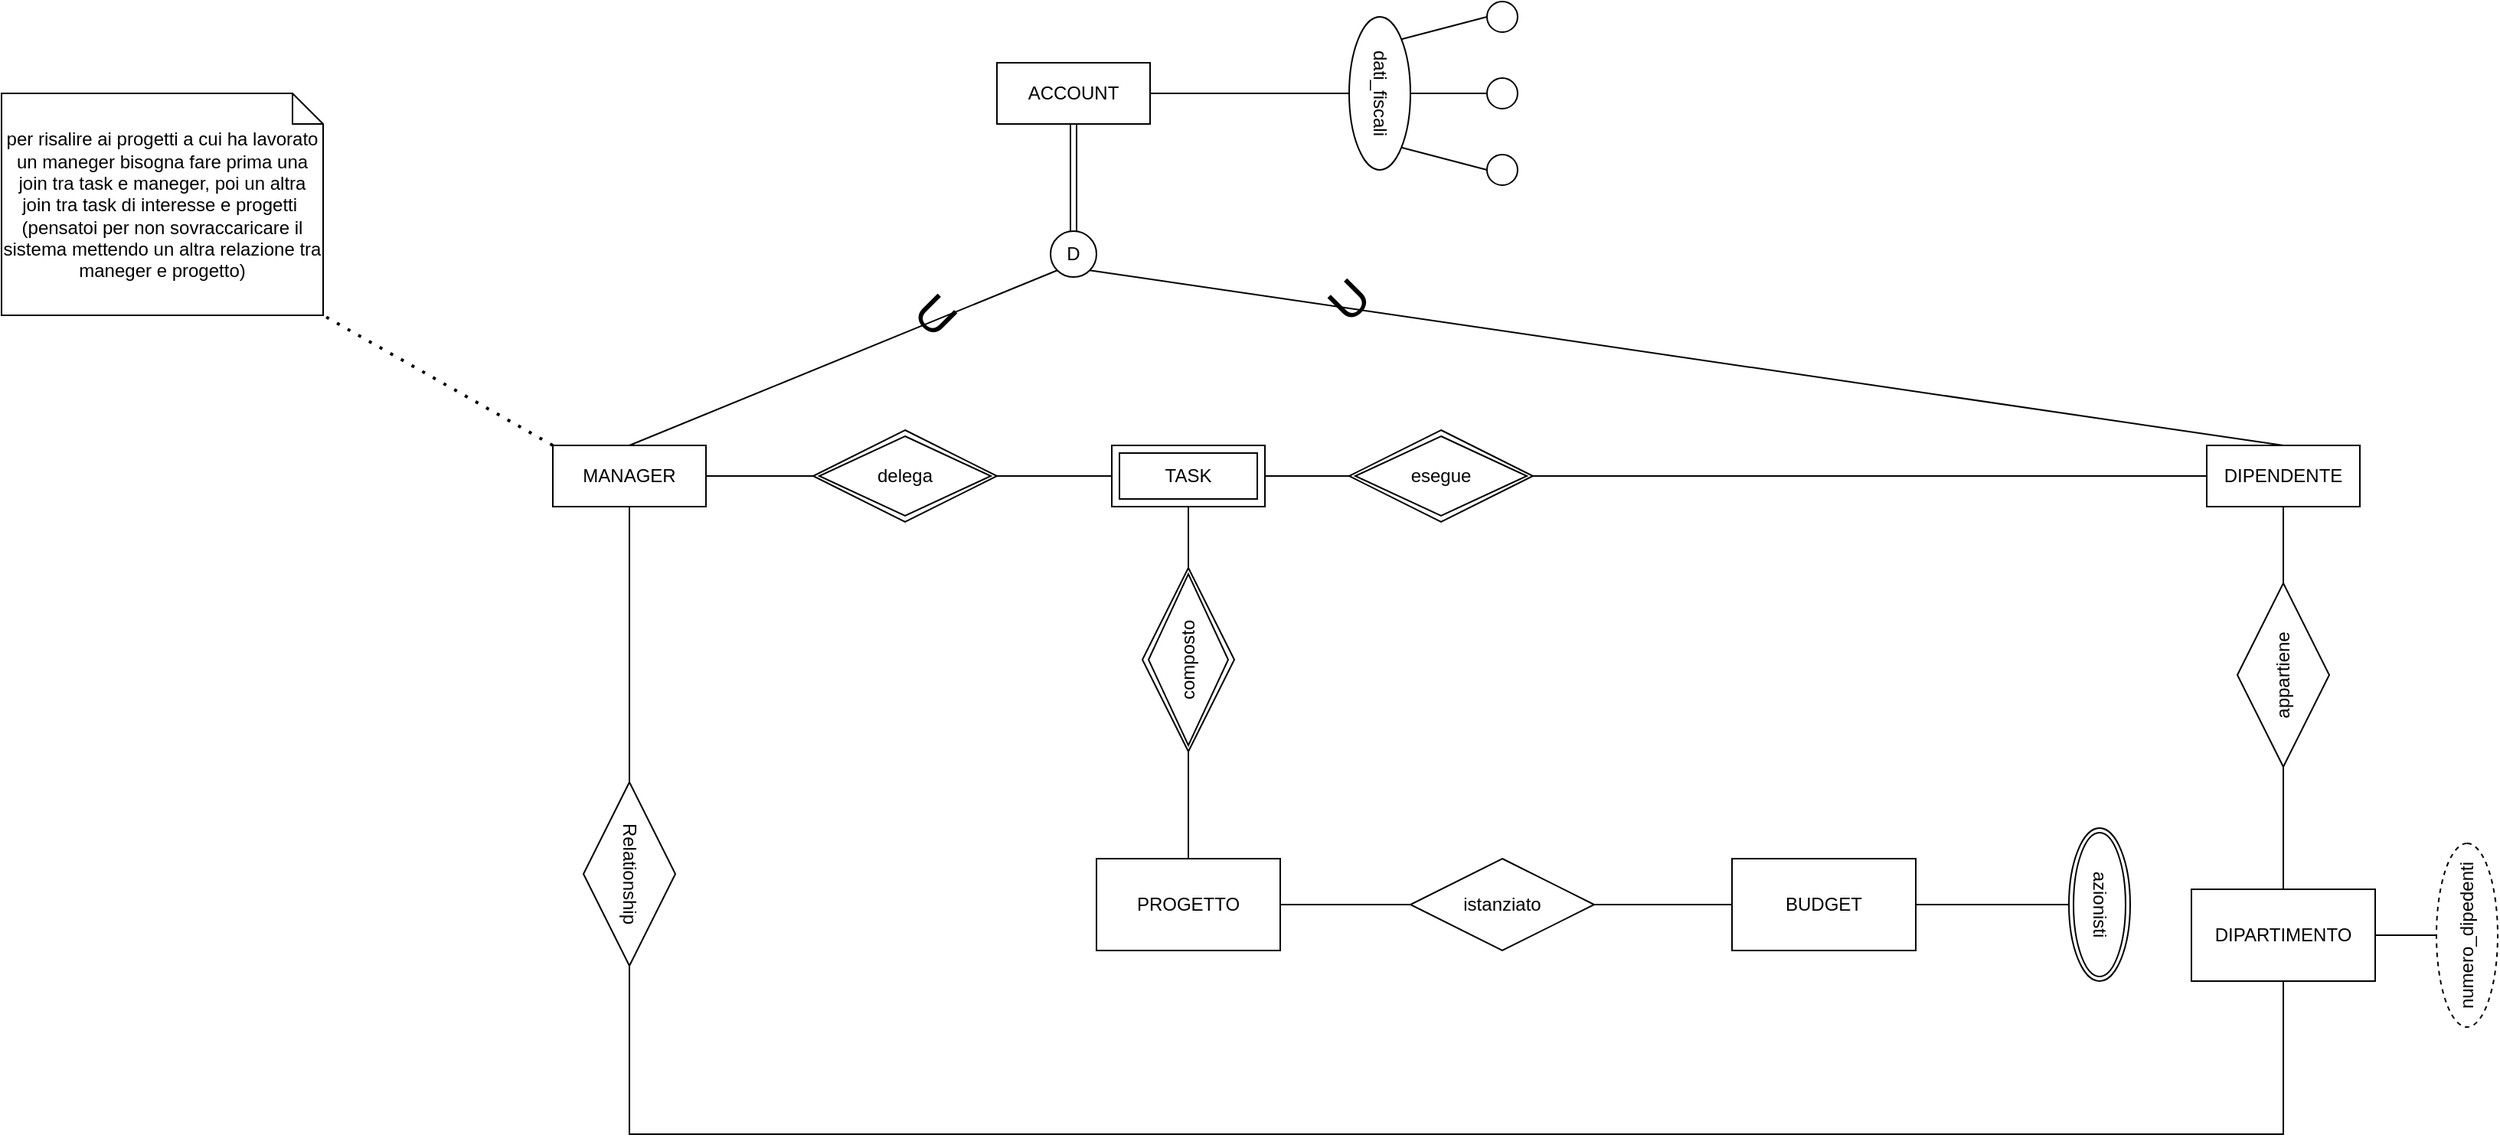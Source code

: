 <mxfile version="24.7.17">
  <diagram id="R2lEEEUBdFMjLlhIrx00" name="Page-1">
    <mxGraphModel dx="2064" dy="1045" grid="1" gridSize="10" guides="1" tooltips="1" connect="1" arrows="1" fold="1" page="1" pageScale="1" pageWidth="850" pageHeight="1100" math="0" shadow="0" extFonts="Permanent Marker^https://fonts.googleapis.com/css?family=Permanent+Marker">
      <root>
        <mxCell id="0" />
        <mxCell id="1" parent="0" />
        <mxCell id="hEJoeoPFxlYkojj2VXEC-1" value="TASK" style="shape=ext;margin=3;double=1;whiteSpace=wrap;html=1;align=center;" parent="1" vertex="1">
          <mxGeometry x="765" y="860" width="100" height="40" as="geometry" />
        </mxCell>
        <mxCell id="hEJoeoPFxlYkojj2VXEC-2" value="MANAGER" style="whiteSpace=wrap;html=1;align=center;" parent="1" vertex="1">
          <mxGeometry x="400" y="860" width="100" height="40" as="geometry" />
        </mxCell>
        <mxCell id="hEJoeoPFxlYkojj2VXEC-3" value="ACCOUNT" style="whiteSpace=wrap;html=1;align=center;" parent="1" vertex="1">
          <mxGeometry x="690" y="610" width="100" height="40" as="geometry" />
        </mxCell>
        <mxCell id="hEJoeoPFxlYkojj2VXEC-4" value="DIPENDENTE" style="whiteSpace=wrap;html=1;align=center;" parent="1" vertex="1">
          <mxGeometry x="1480" y="860" width="100" height="40" as="geometry" />
        </mxCell>
        <mxCell id="hEJoeoPFxlYkojj2VXEC-5" value="" style="shape=link;html=1;rounded=0;entryX=0.5;entryY=1;entryDx=0;entryDy=0;exitX=0.5;exitY=0;exitDx=0;exitDy=0;" parent="1" target="hEJoeoPFxlYkojj2VXEC-3" edge="1" source="hEJoeoPFxlYkojj2VXEC-7">
          <mxGeometry relative="1" as="geometry">
            <mxPoint x="690" y="700" as="sourcePoint" />
            <mxPoint x="680" y="690" as="targetPoint" />
          </mxGeometry>
        </mxCell>
        <mxCell id="hEJoeoPFxlYkojj2VXEC-7" value="D" style="ellipse;whiteSpace=wrap;html=1;aspect=fixed;" parent="1" vertex="1">
          <mxGeometry x="725" y="720" width="30" height="30" as="geometry" />
        </mxCell>
        <mxCell id="hEJoeoPFxlYkojj2VXEC-9" value="" style="endArrow=none;html=1;rounded=0;exitX=0.5;exitY=0;exitDx=0;exitDy=0;entryX=0;entryY=1;entryDx=0;entryDy=0;" parent="1" source="hEJoeoPFxlYkojj2VXEC-2" target="hEJoeoPFxlYkojj2VXEC-7" edge="1">
          <mxGeometry relative="1" as="geometry">
            <mxPoint x="470" y="740" as="sourcePoint" />
            <mxPoint x="550" y="740" as="targetPoint" />
          </mxGeometry>
        </mxCell>
        <mxCell id="hEJoeoPFxlYkojj2VXEC-14" value="U" style="text;html=1;align=center;verticalAlign=middle;whiteSpace=wrap;rounded=0;fontSize=32;rotation=45;" parent="1" vertex="1">
          <mxGeometry x="630" y="750" width="40" height="50" as="geometry" />
        </mxCell>
        <mxCell id="hEJoeoPFxlYkojj2VXEC-18" value="" style="endArrow=none;html=1;rounded=0;exitX=1;exitY=1;exitDx=0;exitDy=0;entryX=0.5;entryY=0;entryDx=0;entryDy=0;" parent="1" source="hEJoeoPFxlYkojj2VXEC-7" target="hEJoeoPFxlYkojj2VXEC-4" edge="1">
          <mxGeometry relative="1" as="geometry">
            <mxPoint x="1090" y="750" as="sourcePoint" />
            <mxPoint x="1167.678" y="787.322" as="targetPoint" />
          </mxGeometry>
        </mxCell>
        <mxCell id="hEJoeoPFxlYkojj2VXEC-19" value="U" style="text;html=1;align=center;verticalAlign=middle;whiteSpace=wrap;rounded=0;fontSize=32;rotation=-45;" parent="1" vertex="1">
          <mxGeometry x="900" y="740" width="40" height="50" as="geometry" />
        </mxCell>
        <mxCell id="7iods4dSNe3PX0t55v0V-3" value="PROGETTO" style="rounded=0;whiteSpace=wrap;html=1;" vertex="1" parent="1">
          <mxGeometry x="755" y="1130" width="120" height="60" as="geometry" />
        </mxCell>
        <mxCell id="7iods4dSNe3PX0t55v0V-4" value="" style="endArrow=none;html=1;rounded=0;exitX=1;exitY=0.5;exitDx=0;exitDy=0;entryX=0.5;entryY=1;entryDx=0;entryDy=0;" edge="1" parent="1" source="7iods4dSNe3PX0t55v0V-14" target="hEJoeoPFxlYkojj2VXEC-1">
          <mxGeometry relative="1" as="geometry">
            <mxPoint x="725" y="880" as="sourcePoint" />
            <mxPoint x="825" y="790" as="targetPoint" />
          </mxGeometry>
        </mxCell>
        <mxCell id="7iods4dSNe3PX0t55v0V-5" value="esegue" style="shape=rhombus;double=1;perimeter=rhombusPerimeter;whiteSpace=wrap;html=1;align=center;rotation=0;" vertex="1" parent="1">
          <mxGeometry x="920" y="850" width="120" height="60" as="geometry" />
        </mxCell>
        <mxCell id="7iods4dSNe3PX0t55v0V-8" value="" style="endArrow=none;html=1;rounded=0;exitX=0;exitY=0.5;exitDx=0;exitDy=0;entryX=1;entryY=0.5;entryDx=0;entryDy=0;" edge="1" parent="1" source="hEJoeoPFxlYkojj2VXEC-1" target="7iods4dSNe3PX0t55v0V-7">
          <mxGeometry width="50" height="50" relative="1" as="geometry">
            <mxPoint x="770" y="1190" as="sourcePoint" />
            <mxPoint x="650" y="890" as="targetPoint" />
            <Array as="points" />
          </mxGeometry>
        </mxCell>
        <mxCell id="7iods4dSNe3PX0t55v0V-7" value="delega" style="shape=rhombus;double=1;perimeter=rhombusPerimeter;whiteSpace=wrap;html=1;align=center;rotation=0;" vertex="1" parent="1">
          <mxGeometry x="570" y="850" width="120" height="60" as="geometry" />
        </mxCell>
        <mxCell id="7iods4dSNe3PX0t55v0V-9" value="BUDGET" style="rounded=0;whiteSpace=wrap;html=1;" vertex="1" parent="1">
          <mxGeometry x="1170" y="1130" width="120" height="60" as="geometry" />
        </mxCell>
        <mxCell id="7iods4dSNe3PX0t55v0V-10" value="azionisti" style="ellipse;shape=doubleEllipse;margin=3;whiteSpace=wrap;html=1;align=center;rotation=90;" vertex="1" parent="1">
          <mxGeometry x="1360" y="1140" width="100" height="40" as="geometry" />
        </mxCell>
        <mxCell id="7iods4dSNe3PX0t55v0V-12" value="" style="endArrow=none;html=1;rounded=0;exitX=1;exitY=0.5;exitDx=0;exitDy=0;entryX=0.5;entryY=1;entryDx=0;entryDy=0;" edge="1" parent="1" source="7iods4dSNe3PX0t55v0V-9" target="7iods4dSNe3PX0t55v0V-10">
          <mxGeometry width="50" height="50" relative="1" as="geometry">
            <mxPoint x="1300" y="1150" as="sourcePoint" />
            <mxPoint x="1370" y="1150" as="targetPoint" />
            <Array as="points" />
          </mxGeometry>
        </mxCell>
        <mxCell id="7iods4dSNe3PX0t55v0V-15" value="" style="endArrow=none;html=1;rounded=0;exitX=0.5;exitY=0;exitDx=0;exitDy=0;entryX=0;entryY=0.5;entryDx=0;entryDy=0;" edge="1" parent="1" source="7iods4dSNe3PX0t55v0V-3" target="7iods4dSNe3PX0t55v0V-14">
          <mxGeometry relative="1" as="geometry">
            <mxPoint x="815" y="1130" as="sourcePoint" />
            <mxPoint x="815" y="880" as="targetPoint" />
          </mxGeometry>
        </mxCell>
        <mxCell id="7iods4dSNe3PX0t55v0V-14" value="composto" style="shape=rhombus;double=1;perimeter=rhombusPerimeter;whiteSpace=wrap;html=1;align=center;rotation=-90;" vertex="1" parent="1">
          <mxGeometry x="755" y="970" width="120" height="60" as="geometry" />
        </mxCell>
        <mxCell id="7iods4dSNe3PX0t55v0V-17" value="" style="endArrow=none;html=1;rounded=0;exitX=1;exitY=0.5;exitDx=0;exitDy=0;entryX=0;entryY=0.5;entryDx=0;entryDy=0;" edge="1" parent="1" source="7iods4dSNe3PX0t55v0V-3" target="7iods4dSNe3PX0t55v0V-44">
          <mxGeometry width="50" height="50" relative="1" as="geometry">
            <mxPoint x="1027.5" y="1400" as="sourcePoint" />
            <mxPoint x="960" y="1160" as="targetPoint" />
            <Array as="points" />
          </mxGeometry>
        </mxCell>
        <mxCell id="7iods4dSNe3PX0t55v0V-18" value="" style="endArrow=none;html=1;rounded=0;entryX=1;entryY=0.5;entryDx=0;entryDy=0;exitX=0.5;exitY=1;exitDx=0;exitDy=0;" edge="1" parent="1" source="7iods4dSNe3PX0t55v0V-19" target="hEJoeoPFxlYkojj2VXEC-3">
          <mxGeometry width="50" height="50" relative="1" as="geometry">
            <mxPoint x="800" y="630" as="sourcePoint" />
            <mxPoint x="1090" y="910" as="targetPoint" />
          </mxGeometry>
        </mxCell>
        <mxCell id="7iods4dSNe3PX0t55v0V-19" value="dati_fiscali" style="ellipse;whiteSpace=wrap;html=1;align=center;rotation=90;" vertex="1" parent="1">
          <mxGeometry x="890" y="610" width="100" height="40" as="geometry" />
        </mxCell>
        <mxCell id="7iods4dSNe3PX0t55v0V-20" value="DIPARTIMENTO" style="rounded=0;whiteSpace=wrap;html=1;" vertex="1" parent="1">
          <mxGeometry x="1470" y="1150" width="120" height="60" as="geometry" />
        </mxCell>
        <mxCell id="7iods4dSNe3PX0t55v0V-23" value="appartiene" style="shape=rhombus;perimeter=rhombusPerimeter;whiteSpace=wrap;html=1;align=center;rotation=-90;" vertex="1" parent="1">
          <mxGeometry x="1470" y="980" width="120" height="60" as="geometry" />
        </mxCell>
        <mxCell id="7iods4dSNe3PX0t55v0V-26" value="" style="endArrow=none;html=1;rounded=0;entryX=0;entryY=0;entryDx=0;entryDy=0;exitX=0;exitY=0.5;exitDx=0;exitDy=0;" edge="1" parent="1" source="7iods4dSNe3PX0t55v0V-51" target="7iods4dSNe3PX0t55v0V-19">
          <mxGeometry width="50" height="50" relative="1" as="geometry">
            <mxPoint x="1000" y="580" as="sourcePoint" />
            <mxPoint x="800" y="960" as="targetPoint" />
          </mxGeometry>
        </mxCell>
        <mxCell id="7iods4dSNe3PX0t55v0V-27" value="" style="endArrow=none;html=1;rounded=0;entryX=0.5;entryY=0;entryDx=0;entryDy=0;exitX=0;exitY=0.5;exitDx=0;exitDy=0;" edge="1" parent="1" source="7iods4dSNe3PX0t55v0V-52" target="7iods4dSNe3PX0t55v0V-19">
          <mxGeometry width="50" height="50" relative="1" as="geometry">
            <mxPoint x="1010" y="630" as="sourcePoint" />
            <mxPoint x="964" y="605" as="targetPoint" />
          </mxGeometry>
        </mxCell>
        <mxCell id="7iods4dSNe3PX0t55v0V-28" value="" style="endArrow=none;html=1;rounded=0;entryX=1;entryY=0;entryDx=0;entryDy=0;exitX=0;exitY=0.5;exitDx=0;exitDy=0;" edge="1" parent="1" source="7iods4dSNe3PX0t55v0V-53" target="7iods4dSNe3PX0t55v0V-19">
          <mxGeometry width="50" height="50" relative="1" as="geometry">
            <mxPoint x="1010" y="680" as="sourcePoint" />
            <mxPoint x="970" y="640" as="targetPoint" />
          </mxGeometry>
        </mxCell>
        <mxCell id="7iods4dSNe3PX0t55v0V-31" value="" style="endArrow=none;html=1;rounded=0;exitX=0;exitY=0.5;exitDx=0;exitDy=0;entryX=1;entryY=0.5;entryDx=0;entryDy=0;" edge="1" parent="1" source="7iods4dSNe3PX0t55v0V-7" target="hEJoeoPFxlYkojj2VXEC-2">
          <mxGeometry width="50" height="50" relative="1" as="geometry">
            <mxPoint x="775" y="900" as="sourcePoint" />
            <mxPoint x="660" y="900" as="targetPoint" />
            <Array as="points" />
          </mxGeometry>
        </mxCell>
        <mxCell id="7iods4dSNe3PX0t55v0V-32" value="" style="endArrow=none;html=1;rounded=0;exitX=0;exitY=0.5;exitDx=0;exitDy=0;entryX=1;entryY=0.5;entryDx=0;entryDy=0;" edge="1" parent="1" source="7iods4dSNe3PX0t55v0V-5" target="hEJoeoPFxlYkojj2VXEC-1">
          <mxGeometry width="50" height="50" relative="1" as="geometry">
            <mxPoint x="775" y="890" as="sourcePoint" />
            <mxPoint x="880" y="890" as="targetPoint" />
            <Array as="points" />
          </mxGeometry>
        </mxCell>
        <mxCell id="7iods4dSNe3PX0t55v0V-33" value="" style="endArrow=none;html=1;rounded=0;exitX=0;exitY=0.5;exitDx=0;exitDy=0;entryX=1;entryY=0.5;entryDx=0;entryDy=0;" edge="1" parent="1" source="hEJoeoPFxlYkojj2VXEC-4" target="7iods4dSNe3PX0t55v0V-5">
          <mxGeometry width="50" height="50" relative="1" as="geometry">
            <mxPoint x="1100" y="880" as="sourcePoint" />
            <mxPoint x="1210" y="870" as="targetPoint" />
            <Array as="points" />
          </mxGeometry>
        </mxCell>
        <mxCell id="7iods4dSNe3PX0t55v0V-34" value="" style="endArrow=none;html=1;rounded=0;exitX=1;exitY=0.5;exitDx=0;exitDy=0;entryX=0.5;entryY=1;entryDx=0;entryDy=0;" edge="1" parent="1" source="7iods4dSNe3PX0t55v0V-23" target="hEJoeoPFxlYkojj2VXEC-4">
          <mxGeometry width="50" height="50" relative="1" as="geometry">
            <mxPoint x="1630" y="970" as="sourcePoint" />
            <mxPoint x="1540" y="910" as="targetPoint" />
          </mxGeometry>
        </mxCell>
        <mxCell id="7iods4dSNe3PX0t55v0V-35" value="" style="endArrow=none;html=1;rounded=0;entryX=0.5;entryY=0;entryDx=0;entryDy=0;exitX=0;exitY=0.5;exitDx=0;exitDy=0;" edge="1" parent="1" source="7iods4dSNe3PX0t55v0V-23" target="7iods4dSNe3PX0t55v0V-20">
          <mxGeometry width="50" height="50" relative="1" as="geometry">
            <mxPoint x="1550" y="980" as="sourcePoint" />
            <mxPoint x="1550" y="920" as="targetPoint" />
          </mxGeometry>
        </mxCell>
        <mxCell id="7iods4dSNe3PX0t55v0V-39" value="Relationship" style="shape=rhombus;perimeter=rhombusPerimeter;whiteSpace=wrap;html=1;align=center;rotation=90;" vertex="1" parent="1">
          <mxGeometry x="390" y="1110" width="120" height="60" as="geometry" />
        </mxCell>
        <mxCell id="7iods4dSNe3PX0t55v0V-42" value="" style="endArrow=none;html=1;rounded=0;entryX=0.5;entryY=1;entryDx=0;entryDy=0;exitX=0;exitY=0.5;exitDx=0;exitDy=0;" edge="1" parent="1" source="7iods4dSNe3PX0t55v0V-39" target="hEJoeoPFxlYkojj2VXEC-2">
          <mxGeometry width="50" height="50" relative="1" as="geometry">
            <mxPoint x="900" y="990" as="sourcePoint" />
            <mxPoint x="950" y="940" as="targetPoint" />
          </mxGeometry>
        </mxCell>
        <mxCell id="7iods4dSNe3PX0t55v0V-43" value="" style="endArrow=none;html=1;rounded=0;exitX=1;exitY=0.5;exitDx=0;exitDy=0;entryX=0.5;entryY=1;entryDx=0;entryDy=0;" edge="1" parent="1" source="7iods4dSNe3PX0t55v0V-39" target="7iods4dSNe3PX0t55v0V-20">
          <mxGeometry width="50" height="50" relative="1" as="geometry">
            <mxPoint x="710" y="1130" as="sourcePoint" />
            <mxPoint x="760" y="1080" as="targetPoint" />
            <Array as="points">
              <mxPoint x="450" y="1310" />
              <mxPoint x="1530" y="1310" />
            </Array>
          </mxGeometry>
        </mxCell>
        <mxCell id="7iods4dSNe3PX0t55v0V-44" value="istanziato" style="shape=rhombus;perimeter=rhombusPerimeter;whiteSpace=wrap;html=1;align=center;" vertex="1" parent="1">
          <mxGeometry x="960" y="1130" width="120" height="60" as="geometry" />
        </mxCell>
        <mxCell id="7iods4dSNe3PX0t55v0V-46" value="" style="endArrow=none;html=1;rounded=0;exitX=1;exitY=0.5;exitDx=0;exitDy=0;entryX=0;entryY=0.5;entryDx=0;entryDy=0;" edge="1" parent="1" source="7iods4dSNe3PX0t55v0V-44" target="7iods4dSNe3PX0t55v0V-9">
          <mxGeometry width="50" height="50" relative="1" as="geometry">
            <mxPoint x="885" y="1170" as="sourcePoint" />
            <mxPoint x="950" y="1170" as="targetPoint" />
            <Array as="points" />
          </mxGeometry>
        </mxCell>
        <mxCell id="7iods4dSNe3PX0t55v0V-47" value="per risalire ai progetti a cui ha lavorato un maneger bisogna fare prima una join tra task e maneger, poi un altra join tra task di interesse e progetti&amp;nbsp;&lt;div&gt;(pensatoi per non sovraccaricare il sistema mettendo un altra relazione tra maneger e progetto)&lt;/div&gt;" style="shape=note;size=20;whiteSpace=wrap;html=1;" vertex="1" parent="1">
          <mxGeometry x="40" y="630" width="210" height="145" as="geometry" />
        </mxCell>
        <mxCell id="7iods4dSNe3PX0t55v0V-48" value="" style="endArrow=none;dashed=1;html=1;dashPattern=1 3;strokeWidth=2;rounded=0;entryX=1;entryY=1;entryDx=0;entryDy=0;entryPerimeter=0;exitX=0;exitY=0;exitDx=0;exitDy=0;" edge="1" parent="1" source="hEJoeoPFxlYkojj2VXEC-2" target="7iods4dSNe3PX0t55v0V-47">
          <mxGeometry width="50" height="50" relative="1" as="geometry">
            <mxPoint x="180" y="1150" as="sourcePoint" />
            <mxPoint x="230" y="1100" as="targetPoint" />
          </mxGeometry>
        </mxCell>
        <mxCell id="7iods4dSNe3PX0t55v0V-49" value="numero_dipedenti" style="ellipse;whiteSpace=wrap;html=1;align=center;dashed=1;rotation=-90;" vertex="1" parent="1">
          <mxGeometry x="1590" y="1160" width="120" height="40" as="geometry" />
        </mxCell>
        <mxCell id="7iods4dSNe3PX0t55v0V-50" value="" style="endArrow=none;html=1;rounded=0;exitX=1;exitY=0.5;exitDx=0;exitDy=0;entryX=0.5;entryY=0;entryDx=0;entryDy=0;" edge="1" parent="1" source="7iods4dSNe3PX0t55v0V-20" target="7iods4dSNe3PX0t55v0V-49">
          <mxGeometry width="50" height="50" relative="1" as="geometry">
            <mxPoint x="1300" y="1170" as="sourcePoint" />
            <mxPoint x="1400" y="1170" as="targetPoint" />
            <Array as="points" />
          </mxGeometry>
        </mxCell>
        <mxCell id="7iods4dSNe3PX0t55v0V-51" value="" style="ellipse;whiteSpace=wrap;html=1;aspect=fixed;" vertex="1" parent="1">
          <mxGeometry x="1010" y="570" width="20" height="20" as="geometry" />
        </mxCell>
        <mxCell id="7iods4dSNe3PX0t55v0V-52" value="" style="ellipse;whiteSpace=wrap;html=1;aspect=fixed;" vertex="1" parent="1">
          <mxGeometry x="1010" y="620" width="20" height="20" as="geometry" />
        </mxCell>
        <mxCell id="7iods4dSNe3PX0t55v0V-53" value="" style="ellipse;whiteSpace=wrap;html=1;aspect=fixed;" vertex="1" parent="1">
          <mxGeometry x="1010" y="670" width="20" height="20" as="geometry" />
        </mxCell>
      </root>
    </mxGraphModel>
  </diagram>
</mxfile>

